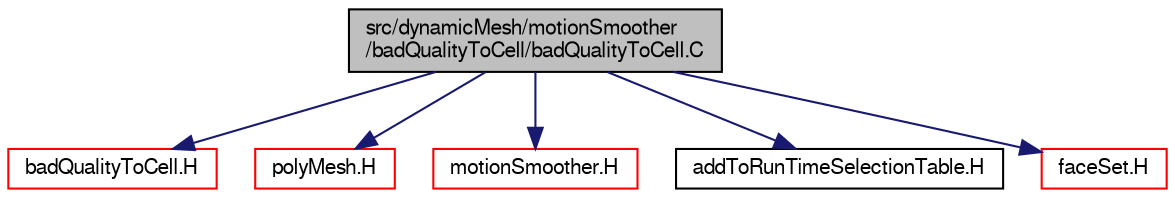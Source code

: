 digraph "src/dynamicMesh/motionSmoother/badQualityToCell/badQualityToCell.C"
{
  bgcolor="transparent";
  edge [fontname="FreeSans",fontsize="10",labelfontname="FreeSans",labelfontsize="10"];
  node [fontname="FreeSans",fontsize="10",shape=record];
  Node0 [label="src/dynamicMesh/motionSmoother\l/badQualityToCell/badQualityToCell.C",height=0.2,width=0.4,color="black", fillcolor="grey75", style="filled", fontcolor="black"];
  Node0 -> Node1 [color="midnightblue",fontsize="10",style="solid",fontname="FreeSans"];
  Node1 [label="badQualityToCell.H",height=0.2,width=0.4,color="red",URL="$a00566.html"];
  Node0 -> Node153 [color="midnightblue",fontsize="10",style="solid",fontname="FreeSans"];
  Node153 [label="polyMesh.H",height=0.2,width=0.4,color="red",URL="$a11630.html"];
  Node0 -> Node222 [color="midnightblue",fontsize="10",style="solid",fontname="FreeSans"];
  Node222 [label="motionSmoother.H",height=0.2,width=0.4,color="red",URL="$a00578.html"];
  Node0 -> Node288 [color="midnightblue",fontsize="10",style="solid",fontname="FreeSans"];
  Node288 [label="addToRunTimeSelectionTable.H",height=0.2,width=0.4,color="black",URL="$a09263.html",tooltip="Macros for easy insertion into run-time selection tables. "];
  Node0 -> Node289 [color="midnightblue",fontsize="10",style="solid",fontname="FreeSans"];
  Node289 [label="faceSet.H",height=0.2,width=0.4,color="red",URL="$a08129.html"];
}
